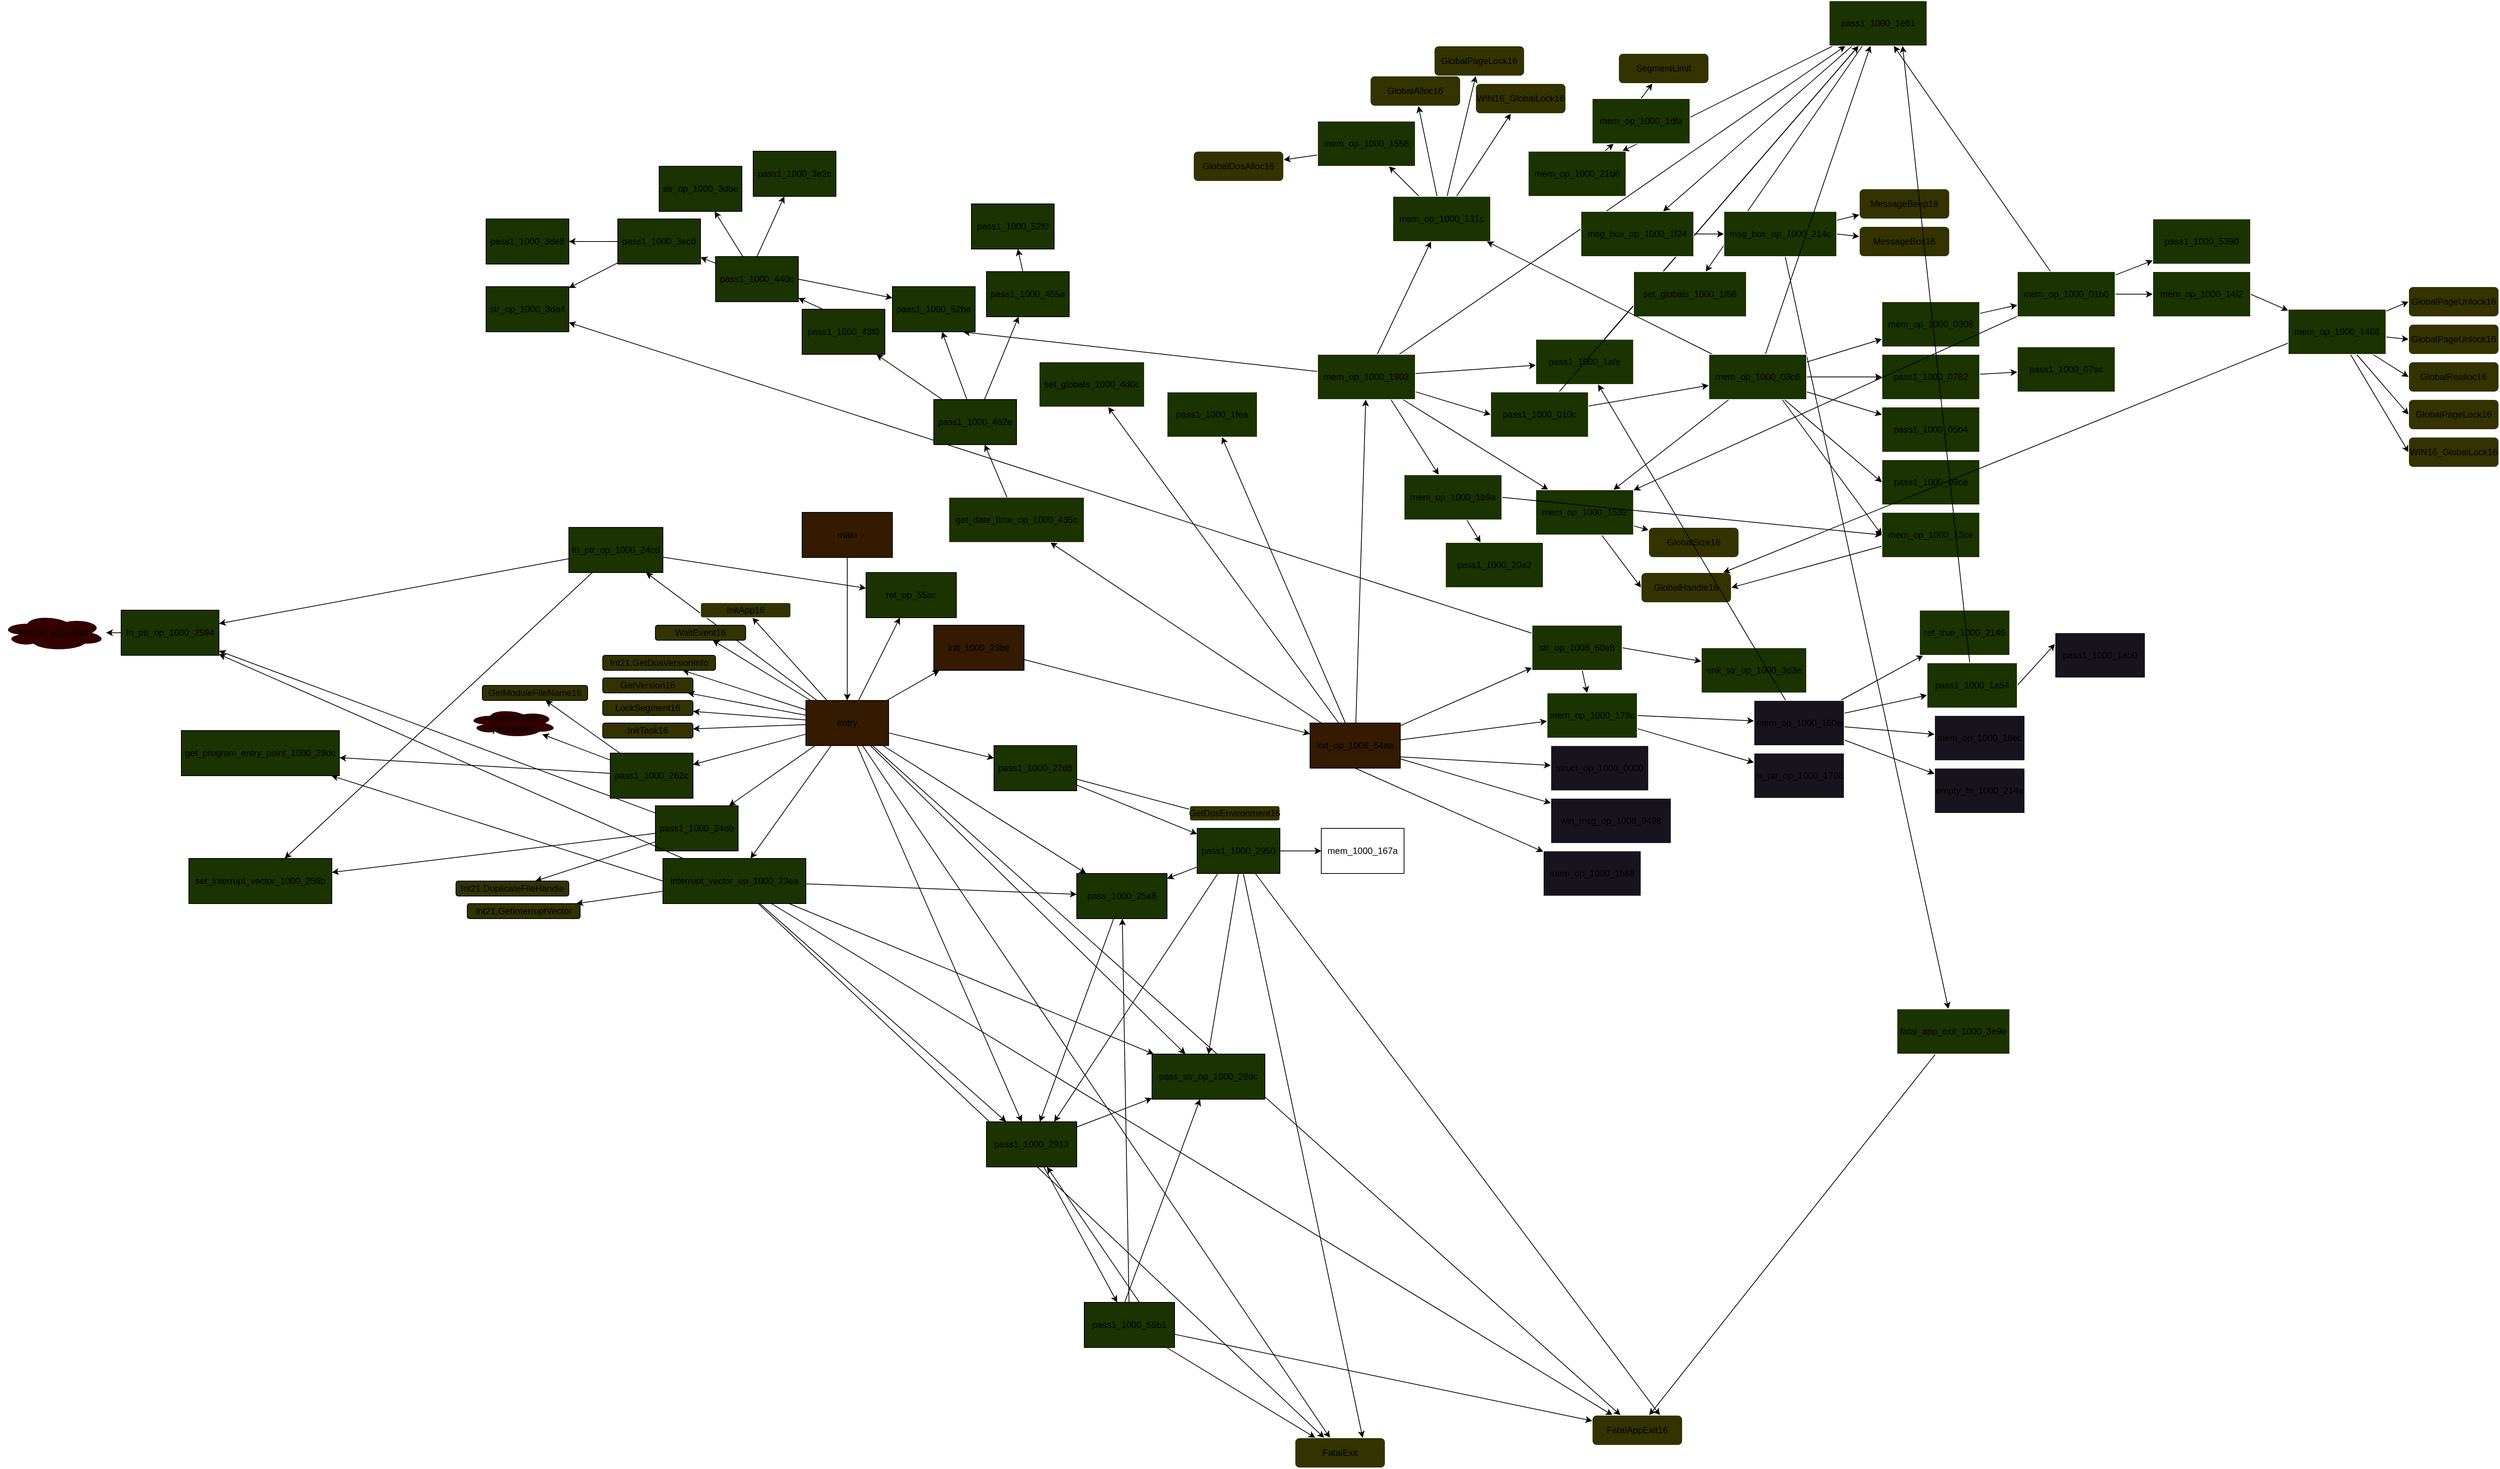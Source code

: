 <mxfile version="20.8.16" type="device"><diagram name="Page-1" id="0jZHyWCYLWS8Dpfvc49v"><mxGraphModel dx="1764" dy="2160" grid="1" gridSize="10" guides="1" tooltips="1" connect="1" arrows="1" fold="1" page="1" pageScale="1" pageWidth="850" pageHeight="1100" math="0" shadow="0"><root><mxCell id="0"/><mxCell id="1" parent="0"/><mxCell id="QTGxHGh9bJgI7mJTO2Ez-3" style="edgeStyle=none;rounded=0;orthogonalLoop=1;jettySize=auto;html=1;exitX=0.5;exitY=1;exitDx=0;exitDy=0;entryX=0.5;entryY=0;entryDx=0;entryDy=0;" parent="1" source="QTGxHGh9bJgI7mJTO2Ez-1" target="QTGxHGh9bJgI7mJTO2Ez-2" edge="1"><mxGeometry relative="1" as="geometry"/></mxCell><mxCell id="QTGxHGh9bJgI7mJTO2Ez-1" value="main" style="rounded=0;whiteSpace=wrap;html=1;fillColor=#331A00;" parent="1" vertex="1"><mxGeometry x="355" y="120" width="120" height="60" as="geometry"/></mxCell><mxCell id="QTGxHGh9bJgI7mJTO2Ez-6" style="edgeStyle=none;rounded=0;orthogonalLoop=1;jettySize=auto;html=1;" parent="1" source="QTGxHGh9bJgI7mJTO2Ez-2" target="QTGxHGh9bJgI7mJTO2Ez-5" edge="1"><mxGeometry relative="1" as="geometry"/></mxCell><mxCell id="QTGxHGh9bJgI7mJTO2Ez-8" style="edgeStyle=none;rounded=0;orthogonalLoop=1;jettySize=auto;html=1;" parent="1" source="QTGxHGh9bJgI7mJTO2Ez-2" target="QTGxHGh9bJgI7mJTO2Ez-7" edge="1"><mxGeometry relative="1" as="geometry"/></mxCell><mxCell id="QTGxHGh9bJgI7mJTO2Ez-10" style="edgeStyle=none;rounded=0;orthogonalLoop=1;jettySize=auto;html=1;" parent="1" source="QTGxHGh9bJgI7mJTO2Ez-2" target="QTGxHGh9bJgI7mJTO2Ez-9" edge="1"><mxGeometry relative="1" as="geometry"/></mxCell><mxCell id="QTGxHGh9bJgI7mJTO2Ez-14" style="edgeStyle=none;rounded=0;orthogonalLoop=1;jettySize=auto;html=1;" parent="1" source="QTGxHGh9bJgI7mJTO2Ez-2" target="QTGxHGh9bJgI7mJTO2Ez-11" edge="1"><mxGeometry relative="1" as="geometry"/></mxCell><mxCell id="QTGxHGh9bJgI7mJTO2Ez-15" style="edgeStyle=none;rounded=0;orthogonalLoop=1;jettySize=auto;html=1;" parent="1" source="QTGxHGh9bJgI7mJTO2Ez-2" target="QTGxHGh9bJgI7mJTO2Ez-12" edge="1"><mxGeometry relative="1" as="geometry"/></mxCell><mxCell id="QTGxHGh9bJgI7mJTO2Ez-16" style="edgeStyle=none;rounded=0;orthogonalLoop=1;jettySize=auto;html=1;" parent="1" source="QTGxHGh9bJgI7mJTO2Ez-2" target="QTGxHGh9bJgI7mJTO2Ez-13" edge="1"><mxGeometry relative="1" as="geometry"/></mxCell><mxCell id="QTGxHGh9bJgI7mJTO2Ez-18" style="edgeStyle=none;rounded=0;orthogonalLoop=1;jettySize=auto;html=1;" parent="1" source="QTGxHGh9bJgI7mJTO2Ez-2" target="QTGxHGh9bJgI7mJTO2Ez-17" edge="1"><mxGeometry relative="1" as="geometry"/></mxCell><mxCell id="QTGxHGh9bJgI7mJTO2Ez-20" style="edgeStyle=none;rounded=0;orthogonalLoop=1;jettySize=auto;html=1;" parent="1" source="QTGxHGh9bJgI7mJTO2Ez-2" target="QTGxHGh9bJgI7mJTO2Ez-19" edge="1"><mxGeometry relative="1" as="geometry"/></mxCell><mxCell id="QTGxHGh9bJgI7mJTO2Ez-22" style="edgeStyle=none;rounded=0;orthogonalLoop=1;jettySize=auto;html=1;" parent="1" source="QTGxHGh9bJgI7mJTO2Ez-2" target="QTGxHGh9bJgI7mJTO2Ez-21" edge="1"><mxGeometry relative="1" as="geometry"/></mxCell><mxCell id="QTGxHGh9bJgI7mJTO2Ez-24" style="edgeStyle=none;rounded=0;orthogonalLoop=1;jettySize=auto;html=1;" parent="1" source="QTGxHGh9bJgI7mJTO2Ez-2" target="QTGxHGh9bJgI7mJTO2Ez-23" edge="1"><mxGeometry relative="1" as="geometry"/></mxCell><mxCell id="QTGxHGh9bJgI7mJTO2Ez-26" style="edgeStyle=none;rounded=0;orthogonalLoop=1;jettySize=auto;html=1;" parent="1" source="QTGxHGh9bJgI7mJTO2Ez-2" target="QTGxHGh9bJgI7mJTO2Ez-25" edge="1"><mxGeometry relative="1" as="geometry"/></mxCell><mxCell id="QTGxHGh9bJgI7mJTO2Ez-28" style="edgeStyle=none;rounded=0;orthogonalLoop=1;jettySize=auto;html=1;" parent="1" source="QTGxHGh9bJgI7mJTO2Ez-2" target="QTGxHGh9bJgI7mJTO2Ez-27" edge="1"><mxGeometry relative="1" as="geometry"/></mxCell><mxCell id="QTGxHGh9bJgI7mJTO2Ez-30" style="edgeStyle=none;rounded=0;orthogonalLoop=1;jettySize=auto;html=1;" parent="1" source="QTGxHGh9bJgI7mJTO2Ez-2" target="QTGxHGh9bJgI7mJTO2Ez-29" edge="1"><mxGeometry relative="1" as="geometry"/></mxCell><mxCell id="QTGxHGh9bJgI7mJTO2Ez-32" style="edgeStyle=none;rounded=0;orthogonalLoop=1;jettySize=auto;html=1;" parent="1" source="QTGxHGh9bJgI7mJTO2Ez-2" target="QTGxHGh9bJgI7mJTO2Ez-31" edge="1"><mxGeometry relative="1" as="geometry"/></mxCell><mxCell id="QTGxHGh9bJgI7mJTO2Ez-35" style="edgeStyle=none;rounded=0;orthogonalLoop=1;jettySize=auto;html=1;" parent="1" source="QTGxHGh9bJgI7mJTO2Ez-2" target="QTGxHGh9bJgI7mJTO2Ez-34" edge="1"><mxGeometry relative="1" as="geometry"/></mxCell><mxCell id="QTGxHGh9bJgI7mJTO2Ez-37" style="edgeStyle=none;rounded=0;orthogonalLoop=1;jettySize=auto;html=1;" parent="1" source="QTGxHGh9bJgI7mJTO2Ez-2" target="QTGxHGh9bJgI7mJTO2Ez-36" edge="1"><mxGeometry relative="1" as="geometry"/></mxCell><mxCell id="QTGxHGh9bJgI7mJTO2Ez-39" style="edgeStyle=none;rounded=0;orthogonalLoop=1;jettySize=auto;html=1;" parent="1" source="QTGxHGh9bJgI7mJTO2Ez-2" target="QTGxHGh9bJgI7mJTO2Ez-38" edge="1"><mxGeometry relative="1" as="geometry"/></mxCell><mxCell id="QTGxHGh9bJgI7mJTO2Ez-41" style="edgeStyle=none;rounded=0;orthogonalLoop=1;jettySize=auto;html=1;" parent="1" source="QTGxHGh9bJgI7mJTO2Ez-2" target="QTGxHGh9bJgI7mJTO2Ez-40" edge="1"><mxGeometry relative="1" as="geometry"/></mxCell><mxCell id="QTGxHGh9bJgI7mJTO2Ez-2" value="entry" style="rounded=0;whiteSpace=wrap;html=1;fillColor=#331A00;" parent="1" vertex="1"><mxGeometry x="360" y="370" width="110" height="60" as="geometry"/></mxCell><mxCell id="QTGxHGh9bJgI7mJTO2Ez-5" value="InitTask16" style="rounded=1;whiteSpace=wrap;html=1;fillColor=#333300;" parent="1" vertex="1"><mxGeometry x="90" y="400" width="120" height="20" as="geometry"/></mxCell><mxCell id="QTGxHGh9bJgI7mJTO2Ez-7" value="LockSegment16" style="rounded=1;whiteSpace=wrap;html=1;fillColor=#333300;" parent="1" vertex="1"><mxGeometry x="90" y="370" width="120" height="20" as="geometry"/></mxCell><mxCell id="QTGxHGh9bJgI7mJTO2Ez-9" value="GetVersion16" style="rounded=1;whiteSpace=wrap;html=1;fillColor=#333300;" parent="1" vertex="1"><mxGeometry x="90" y="340" width="120" height="20" as="geometry"/></mxCell><mxCell id="QTGxHGh9bJgI7mJTO2Ez-11" value="Int21,GetDosVersionInfo" style="rounded=1;whiteSpace=wrap;html=1;fillColor=#333300;" parent="1" vertex="1"><mxGeometry x="90" y="310" width="150" height="20" as="geometry"/></mxCell><mxCell id="QTGxHGh9bJgI7mJTO2Ez-12" value="WaitEvent16" style="rounded=1;whiteSpace=wrap;html=1;fillColor=#333300;" parent="1" vertex="1"><mxGeometry x="160" y="270" width="120" height="20" as="geometry"/></mxCell><mxCell id="QTGxHGh9bJgI7mJTO2Ez-13" value="InitApp16" style="rounded=1;whiteSpace=wrap;html=1;fillColor=#333300;strokeColor=#FFFFFF;" parent="1" vertex="1"><mxGeometry x="220" y="240" width="120" height="20" as="geometry"/></mxCell><mxCell id="QTGxHGh9bJgI7mJTO2Ez-49" style="edgeStyle=none;rounded=0;orthogonalLoop=1;jettySize=auto;html=1;" parent="1" source="QTGxHGh9bJgI7mJTO2Ez-17" target="QTGxHGh9bJgI7mJTO2Ez-48" edge="1"><mxGeometry relative="1" as="geometry"/></mxCell><mxCell id="QTGxHGh9bJgI7mJTO2Ez-51" style="edgeStyle=none;rounded=0;orthogonalLoop=1;jettySize=auto;html=1;" parent="1" source="QTGxHGh9bJgI7mJTO2Ez-17" target="QTGxHGh9bJgI7mJTO2Ez-50" edge="1"><mxGeometry relative="1" as="geometry"/></mxCell><mxCell id="QTGxHGh9bJgI7mJTO2Ez-54" style="edgeStyle=none;rounded=0;orthogonalLoop=1;jettySize=auto;html=1;" parent="1" source="QTGxHGh9bJgI7mJTO2Ez-17" target="QTGxHGh9bJgI7mJTO2Ez-53" edge="1"><mxGeometry relative="1" as="geometry"/></mxCell><mxCell id="QTGxHGh9bJgI7mJTO2Ez-17" value="pass1_1000_24db" style="rounded=0;whiteSpace=wrap;html=1;fillColor=#1A3300;" parent="1" vertex="1"><mxGeometry x="160" y="510" width="110" height="60" as="geometry"/></mxCell><mxCell id="QTGxHGh9bJgI7mJTO2Ez-56" style="edgeStyle=none;rounded=0;orthogonalLoop=1;jettySize=auto;html=1;" parent="1" source="QTGxHGh9bJgI7mJTO2Ez-19" target="QTGxHGh9bJgI7mJTO2Ez-55" edge="1"><mxGeometry relative="1" as="geometry"/></mxCell><mxCell id="QTGxHGh9bJgI7mJTO2Ez-57" style="edgeStyle=none;rounded=0;orthogonalLoop=1;jettySize=auto;html=1;exitX=0;exitY=0.5;exitDx=0;exitDy=0;" parent="1" source="QTGxHGh9bJgI7mJTO2Ez-19" target="QTGxHGh9bJgI7mJTO2Ez-46" edge="1"><mxGeometry relative="1" as="geometry"/></mxCell><mxCell id="QTGxHGh9bJgI7mJTO2Ez-58" style="edgeStyle=none;rounded=0;orthogonalLoop=1;jettySize=auto;html=1;" parent="1" source="QTGxHGh9bJgI7mJTO2Ez-19" target="QTGxHGh9bJgI7mJTO2Ez-31" edge="1"><mxGeometry relative="1" as="geometry"/></mxCell><mxCell id="QTGxHGh9bJgI7mJTO2Ez-59" style="edgeStyle=none;rounded=0;orthogonalLoop=1;jettySize=auto;html=1;" parent="1" source="QTGxHGh9bJgI7mJTO2Ez-19" target="QTGxHGh9bJgI7mJTO2Ez-34" edge="1"><mxGeometry relative="1" as="geometry"/></mxCell><mxCell id="QTGxHGh9bJgI7mJTO2Ez-60" style="edgeStyle=none;rounded=0;orthogonalLoop=1;jettySize=auto;html=1;" parent="1" source="QTGxHGh9bJgI7mJTO2Ez-19" target="QTGxHGh9bJgI7mJTO2Ez-36" edge="1"><mxGeometry relative="1" as="geometry"/></mxCell><mxCell id="QTGxHGh9bJgI7mJTO2Ez-61" style="edgeStyle=none;rounded=0;orthogonalLoop=1;jettySize=auto;html=1;" parent="1" source="QTGxHGh9bJgI7mJTO2Ez-19" target="QTGxHGh9bJgI7mJTO2Ez-38" edge="1"><mxGeometry relative="1" as="geometry"/></mxCell><mxCell id="QTGxHGh9bJgI7mJTO2Ez-62" style="edgeStyle=none;rounded=0;orthogonalLoop=1;jettySize=auto;html=1;" parent="1" source="QTGxHGh9bJgI7mJTO2Ez-19" target="QTGxHGh9bJgI7mJTO2Ez-40" edge="1"><mxGeometry relative="1" as="geometry"/></mxCell><mxCell id="QTGxHGh9bJgI7mJTO2Ez-63" style="edgeStyle=none;rounded=0;orthogonalLoop=1;jettySize=auto;html=1;" parent="1" source="QTGxHGh9bJgI7mJTO2Ez-19" target="QTGxHGh9bJgI7mJTO2Ez-48" edge="1"><mxGeometry relative="1" as="geometry"/></mxCell><mxCell id="QTGxHGh9bJgI7mJTO2Ez-19" value="interrupt_vector_op_1000_23ea" style="rounded=0;whiteSpace=wrap;html=1;fillColor=#1A3300;" parent="1" vertex="1"><mxGeometry x="170" y="580" width="190" height="60" as="geometry"/></mxCell><mxCell id="QTGxHGh9bJgI7mJTO2Ez-43" style="edgeStyle=none;rounded=0;orthogonalLoop=1;jettySize=auto;html=1;" parent="1" source="QTGxHGh9bJgI7mJTO2Ez-21" target="QTGxHGh9bJgI7mJTO2Ez-42" edge="1"><mxGeometry relative="1" as="geometry"/></mxCell><mxCell id="QTGxHGh9bJgI7mJTO2Ez-45" style="edgeStyle=none;rounded=0;orthogonalLoop=1;jettySize=auto;html=1;" parent="1" source="QTGxHGh9bJgI7mJTO2Ez-21" target="QTGxHGh9bJgI7mJTO2Ez-44" edge="1"><mxGeometry relative="1" as="geometry"/></mxCell><mxCell id="QTGxHGh9bJgI7mJTO2Ez-47" style="edgeStyle=none;rounded=0;orthogonalLoop=1;jettySize=auto;html=1;" parent="1" source="QTGxHGh9bJgI7mJTO2Ez-21" target="QTGxHGh9bJgI7mJTO2Ez-46" edge="1"><mxGeometry relative="1" as="geometry"/></mxCell><mxCell id="QTGxHGh9bJgI7mJTO2Ez-21" value="pass1_1000_262c" style="rounded=0;whiteSpace=wrap;html=1;fillColor=#1A3300;" parent="1" vertex="1"><mxGeometry x="100" y="440" width="110" height="60" as="geometry"/></mxCell><mxCell id="QTGxHGh9bJgI7mJTO2Ez-95" style="edgeStyle=none;rounded=0;orthogonalLoop=1;jettySize=auto;html=1;entryX=0.167;entryY=0.5;entryDx=0;entryDy=0;entryPerimeter=0;" parent="1" source="QTGxHGh9bJgI7mJTO2Ez-23" target="QTGxHGh9bJgI7mJTO2Ez-94" edge="1"><mxGeometry relative="1" as="geometry"/></mxCell><mxCell id="QTGxHGh9bJgI7mJTO2Ez-97" style="edgeStyle=none;rounded=0;orthogonalLoop=1;jettySize=auto;html=1;" parent="1" source="QTGxHGh9bJgI7mJTO2Ez-23" target="QTGxHGh9bJgI7mJTO2Ez-96" edge="1"><mxGeometry relative="1" as="geometry"/></mxCell><mxCell id="QTGxHGh9bJgI7mJTO2Ez-23" value="pass1_1000_27d6" style="rounded=0;whiteSpace=wrap;html=1;fillColor=#1A3300;" parent="1" vertex="1"><mxGeometry x="610" y="430" width="110" height="60" as="geometry"/></mxCell><mxCell id="QTGxHGh9bJgI7mJTO2Ez-25" value="ret_op_55ac" style="rounded=0;whiteSpace=wrap;html=1;fillColor=#1A3300;" parent="1" vertex="1"><mxGeometry x="440" y="200" width="120" height="60" as="geometry"/></mxCell><mxCell id="QTGxHGh9bJgI7mJTO2Ez-67" style="edgeStyle=none;rounded=0;orthogonalLoop=1;jettySize=auto;html=1;" parent="1" source="QTGxHGh9bJgI7mJTO2Ez-27" target="QTGxHGh9bJgI7mJTO2Ez-66" edge="1"><mxGeometry relative="1" as="geometry"/></mxCell><mxCell id="QTGxHGh9bJgI7mJTO2Ez-27" value="init_1000_23be" style="rounded=0;whiteSpace=wrap;html=1;fillColor=#331A00;" parent="1" vertex="1"><mxGeometry x="530" y="270" width="120" height="60" as="geometry"/></mxCell><mxCell id="QTGxHGh9bJgI7mJTO2Ez-88" style="edgeStyle=none;rounded=0;orthogonalLoop=1;jettySize=auto;html=1;" parent="1" source="QTGxHGh9bJgI7mJTO2Ez-29" target="QTGxHGh9bJgI7mJTO2Ez-48" edge="1"><mxGeometry relative="1" as="geometry"><mxPoint y="170" as="targetPoint"/></mxGeometry></mxCell><mxCell id="QTGxHGh9bJgI7mJTO2Ez-89" style="edgeStyle=none;rounded=0;orthogonalLoop=1;jettySize=auto;html=1;" parent="1" source="QTGxHGh9bJgI7mJTO2Ez-29" target="QTGxHGh9bJgI7mJTO2Ez-25" edge="1"><mxGeometry relative="1" as="geometry"/></mxCell><mxCell id="QTGxHGh9bJgI7mJTO2Ez-90" style="edgeStyle=none;rounded=0;orthogonalLoop=1;jettySize=auto;html=1;exitX=0.25;exitY=1;exitDx=0;exitDy=0;" parent="1" source="QTGxHGh9bJgI7mJTO2Ez-29" target="QTGxHGh9bJgI7mJTO2Ez-50" edge="1"><mxGeometry relative="1" as="geometry"/></mxCell><mxCell id="QTGxHGh9bJgI7mJTO2Ez-29" value="fn_ptr_op_1000_24cd" style="rounded=0;whiteSpace=wrap;html=1;fillColor=#1A3300;" parent="1" vertex="1"><mxGeometry x="45" y="140" width="125" height="60" as="geometry"/></mxCell><mxCell id="QTGxHGh9bJgI7mJTO2Ez-98" style="edgeStyle=none;rounded=0;orthogonalLoop=1;jettySize=auto;html=1;" parent="1" source="QTGxHGh9bJgI7mJTO2Ez-31" target="QTGxHGh9bJgI7mJTO2Ez-34" edge="1"><mxGeometry relative="1" as="geometry"/></mxCell><mxCell id="QTGxHGh9bJgI7mJTO2Ez-31" value="pass_1000_25a8" style="rounded=0;whiteSpace=wrap;html=1;fillColor=#1A3300;" parent="1" vertex="1"><mxGeometry x="720" y="600" width="120" height="60" as="geometry"/></mxCell><mxCell id="QTGxHGh9bJgI7mJTO2Ez-99" style="edgeStyle=none;rounded=0;orthogonalLoop=1;jettySize=auto;html=1;" parent="1" source="QTGxHGh9bJgI7mJTO2Ez-34" target="QTGxHGh9bJgI7mJTO2Ez-36" edge="1"><mxGeometry relative="1" as="geometry"/></mxCell><mxCell id="QTGxHGh9bJgI7mJTO2Ez-101" style="edgeStyle=none;rounded=0;orthogonalLoop=1;jettySize=auto;html=1;" parent="1" source="QTGxHGh9bJgI7mJTO2Ez-34" target="QTGxHGh9bJgI7mJTO2Ez-100" edge="1"><mxGeometry relative="1" as="geometry"/></mxCell><mxCell id="QTGxHGh9bJgI7mJTO2Ez-34" value="pass1_1000_2913" style="rounded=0;whiteSpace=wrap;html=1;fillColor=#1A3300;" parent="1" vertex="1"><mxGeometry x="600" y="930" width="120" height="60" as="geometry"/></mxCell><mxCell id="QTGxHGh9bJgI7mJTO2Ez-36" value="pass_str_op_1000_28dc" style="rounded=0;whiteSpace=wrap;html=1;fillColor=#1A3300;" parent="1" vertex="1"><mxGeometry x="820" y="840" width="150" height="60" as="geometry"/></mxCell><mxCell id="QTGxHGh9bJgI7mJTO2Ez-38" value="FatalAppExit16" style="rounded=1;whiteSpace=wrap;html=1;fillColor=#333300;strokeColor=#FFFFFF;" parent="1" vertex="1"><mxGeometry x="1405" y="1320" width="120" height="40" as="geometry"/></mxCell><mxCell id="QTGxHGh9bJgI7mJTO2Ez-40" value="FatalExit" style="rounded=1;whiteSpace=wrap;html=1;fillColor=#333300;strokeColor=#FFFFFF;" parent="1" vertex="1"><mxGeometry x="1010" y="1350" width="120" height="40" as="geometry"/></mxCell><mxCell id="QTGxHGh9bJgI7mJTO2Ez-42" value="GetModuleFIleName16" style="rounded=1;whiteSpace=wrap;html=1;fillColor=#333300;" parent="1" vertex="1"><mxGeometry x="-70" y="350" width="140" height="20" as="geometry"/></mxCell><mxCell id="QTGxHGh9bJgI7mJTO2Ez-44" value="unrecoverable jumptable" style="ellipse;shape=cloud;whiteSpace=wrap;html=1;strokeColor=#FFFFFF;fillColor=#330000;" parent="1" vertex="1"><mxGeometry x="-90" y="380" width="120" height="40" as="geometry"/></mxCell><mxCell id="QTGxHGh9bJgI7mJTO2Ez-46" value="get_program_entry_point_1000_29dc" style="rounded=0;whiteSpace=wrap;html=1;fillColor=#1A3300;" parent="1" vertex="1"><mxGeometry x="-470" y="410" width="210" height="60" as="geometry"/></mxCell><mxCell id="QTGxHGh9bJgI7mJTO2Ez-103" style="edgeStyle=none;rounded=0;orthogonalLoop=1;jettySize=auto;html=1;" parent="1" source="QTGxHGh9bJgI7mJTO2Ez-48" target="QTGxHGh9bJgI7mJTO2Ez-102" edge="1"><mxGeometry relative="1" as="geometry"/></mxCell><mxCell id="QTGxHGh9bJgI7mJTO2Ez-48" value="fn_ptr_op_1000_2594" style="rounded=0;whiteSpace=wrap;html=1;fillColor=#1A3300;" parent="1" vertex="1"><mxGeometry x="-550" y="250" width="130" height="60" as="geometry"/></mxCell><mxCell id="QTGxHGh9bJgI7mJTO2Ez-50" value="set_interrupt_vector_1000_256b" style="rounded=0;whiteSpace=wrap;html=1;fillColor=#1A3300;" parent="1" vertex="1"><mxGeometry x="-460" y="580" width="190" height="60" as="geometry"/></mxCell><mxCell id="QTGxHGh9bJgI7mJTO2Ez-53" value="Int21,DuplicateFileHandle" style="rounded=1;whiteSpace=wrap;html=1;fillColor=#333300;" parent="1" vertex="1"><mxGeometry x="-105" y="610" width="150" height="20" as="geometry"/></mxCell><mxCell id="QTGxHGh9bJgI7mJTO2Ez-55" value="Int21,GetInterruptVector" style="rounded=1;whiteSpace=wrap;html=1;fillColor=#333300;" parent="1" vertex="1"><mxGeometry x="-90" y="640" width="150" height="20" as="geometry"/></mxCell><mxCell id="QTGxHGh9bJgI7mJTO2Ez-70" style="edgeStyle=none;rounded=0;orthogonalLoop=1;jettySize=auto;html=1;" parent="1" source="QTGxHGh9bJgI7mJTO2Ez-66" target="QTGxHGh9bJgI7mJTO2Ez-69" edge="1"><mxGeometry relative="1" as="geometry"/></mxCell><mxCell id="QTGxHGh9bJgI7mJTO2Ez-72" style="edgeStyle=none;rounded=0;orthogonalLoop=1;jettySize=auto;html=1;" parent="1" source="QTGxHGh9bJgI7mJTO2Ez-66" target="QTGxHGh9bJgI7mJTO2Ez-71" edge="1"><mxGeometry relative="1" as="geometry"/></mxCell><mxCell id="QTGxHGh9bJgI7mJTO2Ez-74" style="edgeStyle=none;rounded=0;orthogonalLoop=1;jettySize=auto;html=1;" parent="1" source="QTGxHGh9bJgI7mJTO2Ez-66" target="QTGxHGh9bJgI7mJTO2Ez-73" edge="1"><mxGeometry relative="1" as="geometry"/></mxCell><mxCell id="QTGxHGh9bJgI7mJTO2Ez-76" style="edgeStyle=none;rounded=0;orthogonalLoop=1;jettySize=auto;html=1;" parent="1" source="QTGxHGh9bJgI7mJTO2Ez-66" target="QTGxHGh9bJgI7mJTO2Ez-75" edge="1"><mxGeometry relative="1" as="geometry"/></mxCell><mxCell id="QTGxHGh9bJgI7mJTO2Ez-78" style="edgeStyle=none;rounded=0;orthogonalLoop=1;jettySize=auto;html=1;" parent="1" source="QTGxHGh9bJgI7mJTO2Ez-66" target="QTGxHGh9bJgI7mJTO2Ez-77" edge="1"><mxGeometry relative="1" as="geometry"/></mxCell><mxCell id="QTGxHGh9bJgI7mJTO2Ez-80" style="edgeStyle=none;rounded=0;orthogonalLoop=1;jettySize=auto;html=1;" parent="1" source="QTGxHGh9bJgI7mJTO2Ez-66" target="QTGxHGh9bJgI7mJTO2Ez-79" edge="1"><mxGeometry relative="1" as="geometry"/></mxCell><mxCell id="QTGxHGh9bJgI7mJTO2Ez-82" style="edgeStyle=none;rounded=0;orthogonalLoop=1;jettySize=auto;html=1;exitX=1;exitY=0.75;exitDx=0;exitDy=0;" parent="1" source="QTGxHGh9bJgI7mJTO2Ez-66" target="QTGxHGh9bJgI7mJTO2Ez-81" edge="1"><mxGeometry relative="1" as="geometry"/></mxCell><mxCell id="QTGxHGh9bJgI7mJTO2Ez-84" style="edgeStyle=none;rounded=0;orthogonalLoop=1;jettySize=auto;html=1;" parent="1" source="QTGxHGh9bJgI7mJTO2Ez-66" target="QTGxHGh9bJgI7mJTO2Ez-83" edge="1"><mxGeometry relative="1" as="geometry"/></mxCell><mxCell id="QTGxHGh9bJgI7mJTO2Ez-86" style="edgeStyle=none;rounded=0;orthogonalLoop=1;jettySize=auto;html=1;exitX=0.5;exitY=1;exitDx=0;exitDy=0;" parent="1" source="QTGxHGh9bJgI7mJTO2Ez-66" target="QTGxHGh9bJgI7mJTO2Ez-85" edge="1"><mxGeometry relative="1" as="geometry"/></mxCell><mxCell id="QTGxHGh9bJgI7mJTO2Ez-66" value="init_op_1008_54aa" style="rounded=0;whiteSpace=wrap;html=1;fillColor=#331A00;" parent="1" vertex="1"><mxGeometry x="1030" y="400" width="120" height="60" as="geometry"/></mxCell><mxCell id="QTGxHGh9bJgI7mJTO2Ez-69" value="get_date_time_op_1000_435c" style="rounded=0;whiteSpace=wrap;html=1;strokeColor=#FFFFFF;fillColor=#1A3300;" parent="1" vertex="1"><mxGeometry x="550" y="100" width="180" height="60" as="geometry"/></mxCell><mxCell id="QTGxHGh9bJgI7mJTO2Ez-118" style="edgeStyle=none;rounded=0;orthogonalLoop=1;jettySize=auto;html=1;" parent="1" source="QTGxHGh9bJgI7mJTO2Ez-69" target="QTGxHGh9bJgI7mJTO2Ez-117" edge="1"><mxGeometry relative="1" as="geometry"/></mxCell><mxCell id="QTGxHGh9bJgI7mJTO2Ez-71" value="set_globals_1000_4d0c" style="rounded=0;whiteSpace=wrap;html=1;strokeColor=#FFFFFF;fillColor=#1A3300;" parent="1" vertex="1"><mxGeometry x="670" y="-80" width="140" height="60" as="geometry"/></mxCell><mxCell id="QTGxHGh9bJgI7mJTO2Ez-73" value="pass1_1000_1fea" style="rounded=0;whiteSpace=wrap;html=1;strokeColor=#FFFFFF;fillColor=#1A3300;" parent="1" vertex="1"><mxGeometry x="840" y="-40" width="120" height="60" as="geometry"/></mxCell><mxCell id="QTGxHGh9bJgI7mJTO2Ez-142" style="edgeStyle=none;rounded=0;orthogonalLoop=1;jettySize=auto;html=1;" parent="1" source="QTGxHGh9bJgI7mJTO2Ez-75" target="QTGxHGh9bJgI7mJTO2Ez-141" edge="1"><mxGeometry relative="1" as="geometry"/></mxCell><mxCell id="QTGxHGh9bJgI7mJTO2Ez-144" style="edgeStyle=none;rounded=0;orthogonalLoop=1;jettySize=auto;html=1;" parent="1" source="QTGxHGh9bJgI7mJTO2Ez-75" target="QTGxHGh9bJgI7mJTO2Ez-143" edge="1"><mxGeometry relative="1" as="geometry"/></mxCell><mxCell id="QTGxHGh9bJgI7mJTO2Ez-146" style="edgeStyle=none;rounded=0;orthogonalLoop=1;jettySize=auto;html=1;" parent="1" source="QTGxHGh9bJgI7mJTO2Ez-75" target="QTGxHGh9bJgI7mJTO2Ez-145" edge="1"><mxGeometry relative="1" as="geometry"/></mxCell><mxCell id="QTGxHGh9bJgI7mJTO2Ez-149" style="edgeStyle=none;rounded=0;orthogonalLoop=1;jettySize=auto;html=1;entryX=0.856;entryY=1.004;entryDx=0;entryDy=0;entryPerimeter=0;" parent="1" source="QTGxHGh9bJgI7mJTO2Ez-75" target="QTGxHGh9bJgI7mJTO2Ez-121" edge="1"><mxGeometry relative="1" as="geometry"/></mxCell><mxCell id="QTGxHGh9bJgI7mJTO2Ez-151" style="edgeStyle=none;rounded=0;orthogonalLoop=1;jettySize=auto;html=1;entryX=0;entryY=0.5;entryDx=0;entryDy=0;" parent="1" source="QTGxHGh9bJgI7mJTO2Ez-75" target="QTGxHGh9bJgI7mJTO2Ez-150" edge="1"><mxGeometry relative="1" as="geometry"/></mxCell><mxCell id="QTGxHGh9bJgI7mJTO2Ez-152" style="edgeStyle=none;rounded=0;orthogonalLoop=1;jettySize=auto;html=1;" parent="1" source="QTGxHGh9bJgI7mJTO2Ez-75" target="QTGxHGh9bJgI7mJTO2Ez-147" edge="1"><mxGeometry relative="1" as="geometry"/></mxCell><mxCell id="QTGxHGh9bJgI7mJTO2Ez-154" style="edgeStyle=none;rounded=0;orthogonalLoop=1;jettySize=auto;html=1;exitX=0.75;exitY=1;exitDx=0;exitDy=0;" parent="1" source="QTGxHGh9bJgI7mJTO2Ez-75" target="QTGxHGh9bJgI7mJTO2Ez-153" edge="1"><mxGeometry relative="1" as="geometry"/></mxCell><mxCell id="QTGxHGh9bJgI7mJTO2Ez-75" value="mem_op_1000_1902" style="rounded=0;whiteSpace=wrap;html=1;strokeColor=#FFFFFF;fillColor=#1A3300;" parent="1" vertex="1"><mxGeometry x="1040" y="-90" width="130" height="60" as="geometry"/></mxCell><mxCell id="re-J7ZXQ0GR6dV-nO7MQ-36" style="edgeStyle=none;rounded=0;orthogonalLoop=1;jettySize=auto;html=1;" edge="1" parent="1" source="QTGxHGh9bJgI7mJTO2Ez-77" target="QTGxHGh9bJgI7mJTO2Ez-134"><mxGeometry relative="1" as="geometry"/></mxCell><mxCell id="re-J7ZXQ0GR6dV-nO7MQ-37" style="edgeStyle=none;rounded=0;orthogonalLoop=1;jettySize=auto;html=1;" edge="1" parent="1" source="QTGxHGh9bJgI7mJTO2Ez-77" target="QTGxHGh9bJgI7mJTO2Ez-79"><mxGeometry relative="1" as="geometry"/></mxCell><mxCell id="re-J7ZXQ0GR6dV-nO7MQ-39" style="edgeStyle=none;rounded=0;orthogonalLoop=1;jettySize=auto;html=1;exitX=1;exitY=0.5;exitDx=0;exitDy=0;" edge="1" parent="1" source="QTGxHGh9bJgI7mJTO2Ez-77" target="re-J7ZXQ0GR6dV-nO7MQ-38"><mxGeometry relative="1" as="geometry"/></mxCell><mxCell id="QTGxHGh9bJgI7mJTO2Ez-77" value="str_op_1008_60e8" style="rounded=0;whiteSpace=wrap;html=1;strokeColor=#FFFFFF;fillColor=#1A3300;" parent="1" vertex="1"><mxGeometry x="1325" y="270" width="120" height="60" as="geometry"/></mxCell><mxCell id="re-J7ZXQ0GR6dV-nO7MQ-41" style="edgeStyle=none;rounded=0;orthogonalLoop=1;jettySize=auto;html=1;exitX=1;exitY=0.5;exitDx=0;exitDy=0;" edge="1" parent="1" source="QTGxHGh9bJgI7mJTO2Ez-79" target="re-J7ZXQ0GR6dV-nO7MQ-40"><mxGeometry relative="1" as="geometry"/></mxCell><mxCell id="re-J7ZXQ0GR6dV-nO7MQ-43" style="edgeStyle=none;rounded=0;orthogonalLoop=1;jettySize=auto;html=1;" edge="1" parent="1" source="QTGxHGh9bJgI7mJTO2Ez-79" target="re-J7ZXQ0GR6dV-nO7MQ-42"><mxGeometry relative="1" as="geometry"/></mxCell><mxCell id="QTGxHGh9bJgI7mJTO2Ez-79" value="mem_op_1000_179c" style="rounded=0;whiteSpace=wrap;html=1;strokeColor=#FFFFFF;fillColor=#1A3300;" parent="1" vertex="1"><mxGeometry x="1345" y="360" width="120" height="60" as="geometry"/></mxCell><mxCell id="QTGxHGh9bJgI7mJTO2Ez-81" value="struct_op_1008_0000" style="rounded=0;whiteSpace=wrap;html=1;strokeColor=#FFFFFF;fillColor=#18141D;" parent="1" vertex="1"><mxGeometry x="1350" y="430" width="130" height="60" as="geometry"/></mxCell><mxCell id="QTGxHGh9bJgI7mJTO2Ez-83" value="win_msg_op_1008_9498" style="rounded=0;whiteSpace=wrap;html=1;strokeColor=#FFFFFF;fillColor=#18141D;" parent="1" vertex="1"><mxGeometry x="1350" y="500" width="160" height="60" as="geometry"/></mxCell><mxCell id="QTGxHGh9bJgI7mJTO2Ez-85" value="mem_op_1000_1b68" style="rounded=0;whiteSpace=wrap;html=1;strokeColor=#FFFFFF;fillColor=#18141D;" parent="1" vertex="1"><mxGeometry x="1340" y="570" width="130" height="60" as="geometry"/></mxCell><mxCell id="QTGxHGh9bJgI7mJTO2Ez-94" value="GetDosEnvironment16" style="rounded=1;whiteSpace=wrap;html=1;fillColor=#333300;strokeColor=#FFFFFF;" parent="1" vertex="1"><mxGeometry x="870" y="510" width="120" height="20" as="geometry"/></mxCell><mxCell id="QTGxHGh9bJgI7mJTO2Ez-110" style="edgeStyle=none;rounded=0;orthogonalLoop=1;jettySize=auto;html=1;exitX=1;exitY=0.5;exitDx=0;exitDy=0;" parent="1" source="QTGxHGh9bJgI7mJTO2Ez-96" target="QTGxHGh9bJgI7mJTO2Ez-109" edge="1"><mxGeometry relative="1" as="geometry"/></mxCell><mxCell id="QTGxHGh9bJgI7mJTO2Ez-111" style="edgeStyle=none;rounded=0;orthogonalLoop=1;jettySize=auto;html=1;" parent="1" source="QTGxHGh9bJgI7mJTO2Ez-96" target="QTGxHGh9bJgI7mJTO2Ez-31" edge="1"><mxGeometry relative="1" as="geometry"/></mxCell><mxCell id="QTGxHGh9bJgI7mJTO2Ez-112" style="edgeStyle=none;rounded=0;orthogonalLoop=1;jettySize=auto;html=1;exitX=0.25;exitY=1;exitDx=0;exitDy=0;entryX=0.75;entryY=0;entryDx=0;entryDy=0;" parent="1" source="QTGxHGh9bJgI7mJTO2Ez-96" target="QTGxHGh9bJgI7mJTO2Ez-34" edge="1"><mxGeometry relative="1" as="geometry"/></mxCell><mxCell id="QTGxHGh9bJgI7mJTO2Ez-113" style="edgeStyle=none;rounded=0;orthogonalLoop=1;jettySize=auto;html=1;exitX=0.5;exitY=1;exitDx=0;exitDy=0;entryX=0.5;entryY=0;entryDx=0;entryDy=0;" parent="1" source="QTGxHGh9bJgI7mJTO2Ez-96" target="QTGxHGh9bJgI7mJTO2Ez-36" edge="1"><mxGeometry relative="1" as="geometry"/></mxCell><mxCell id="QTGxHGh9bJgI7mJTO2Ez-114" style="edgeStyle=none;rounded=0;orthogonalLoop=1;jettySize=auto;html=1;entryX=0.75;entryY=0;entryDx=0;entryDy=0;" parent="1" source="QTGxHGh9bJgI7mJTO2Ez-96" target="QTGxHGh9bJgI7mJTO2Ez-38" edge="1"><mxGeometry relative="1" as="geometry"/></mxCell><mxCell id="QTGxHGh9bJgI7mJTO2Ez-115" style="edgeStyle=none;rounded=0;orthogonalLoop=1;jettySize=auto;html=1;entryX=0.75;entryY=0;entryDx=0;entryDy=0;" parent="1" source="QTGxHGh9bJgI7mJTO2Ez-96" target="QTGxHGh9bJgI7mJTO2Ez-40" edge="1"><mxGeometry relative="1" as="geometry"/></mxCell><mxCell id="QTGxHGh9bJgI7mJTO2Ez-96" value="pass1_1000_2950" style="rounded=0;whiteSpace=wrap;html=1;fillColor=#1A3300;" parent="1" vertex="1"><mxGeometry x="880" y="540" width="110" height="60" as="geometry"/></mxCell><mxCell id="QTGxHGh9bJgI7mJTO2Ez-104" style="edgeStyle=none;rounded=0;orthogonalLoop=1;jettySize=auto;html=1;" parent="1" source="QTGxHGh9bJgI7mJTO2Ez-100" target="QTGxHGh9bJgI7mJTO2Ez-31" edge="1"><mxGeometry relative="1" as="geometry"/></mxCell><mxCell id="QTGxHGh9bJgI7mJTO2Ez-105" style="edgeStyle=none;rounded=0;orthogonalLoop=1;jettySize=auto;html=1;exitX=0.667;exitY=0.167;exitDx=0;exitDy=0;exitPerimeter=0;" parent="1" source="QTGxHGh9bJgI7mJTO2Ez-100" target="QTGxHGh9bJgI7mJTO2Ez-34" edge="1"><mxGeometry relative="1" as="geometry"><mxPoint x="790" y="1190" as="sourcePoint"/></mxGeometry></mxCell><mxCell id="QTGxHGh9bJgI7mJTO2Ez-106" style="edgeStyle=none;rounded=0;orthogonalLoop=1;jettySize=auto;html=1;" parent="1" target="QTGxHGh9bJgI7mJTO2Ez-36" edge="1"><mxGeometry relative="1" as="geometry"><mxPoint x="780" y="1180" as="sourcePoint"/></mxGeometry></mxCell><mxCell id="QTGxHGh9bJgI7mJTO2Ez-107" style="edgeStyle=none;rounded=0;orthogonalLoop=1;jettySize=auto;html=1;" parent="1" source="QTGxHGh9bJgI7mJTO2Ez-100" target="QTGxHGh9bJgI7mJTO2Ez-38" edge="1"><mxGeometry relative="1" as="geometry"/></mxCell><mxCell id="QTGxHGh9bJgI7mJTO2Ez-108" style="edgeStyle=none;rounded=0;orthogonalLoop=1;jettySize=auto;html=1;" parent="1" source="QTGxHGh9bJgI7mJTO2Ez-100" target="QTGxHGh9bJgI7mJTO2Ez-40" edge="1"><mxGeometry relative="1" as="geometry"/></mxCell><mxCell id="QTGxHGh9bJgI7mJTO2Ez-100" value="pass1_1000_55b1" style="rounded=0;whiteSpace=wrap;html=1;fillColor=#1A3300;" parent="1" vertex="1"><mxGeometry x="730" y="1170" width="120" height="60" as="geometry"/></mxCell><mxCell id="QTGxHGh9bJgI7mJTO2Ez-102" value="func ptr arg called" style="ellipse;shape=cloud;whiteSpace=wrap;html=1;strokeColor=#FFFFFF;fillColor=#330000;" parent="1" vertex="1"><mxGeometry x="-710" y="255" width="140" height="50" as="geometry"/></mxCell><mxCell id="QTGxHGh9bJgI7mJTO2Ez-109" value="mem_1000_167a" style="rounded=0;whiteSpace=wrap;html=1;" parent="1" vertex="1"><mxGeometry x="1045" y="540" width="110" height="60" as="geometry"/></mxCell><mxCell id="QTGxHGh9bJgI7mJTO2Ez-120" style="edgeStyle=none;rounded=0;orthogonalLoop=1;jettySize=auto;html=1;" parent="1" source="QTGxHGh9bJgI7mJTO2Ez-117" target="QTGxHGh9bJgI7mJTO2Ez-119" edge="1"><mxGeometry relative="1" as="geometry"/></mxCell><mxCell id="QTGxHGh9bJgI7mJTO2Ez-122" style="edgeStyle=none;rounded=0;orthogonalLoop=1;jettySize=auto;html=1;" parent="1" source="QTGxHGh9bJgI7mJTO2Ez-117" target="QTGxHGh9bJgI7mJTO2Ez-121" edge="1"><mxGeometry relative="1" as="geometry"/></mxCell><mxCell id="QTGxHGh9bJgI7mJTO2Ez-124" style="edgeStyle=none;rounded=0;orthogonalLoop=1;jettySize=auto;html=1;" parent="1" source="QTGxHGh9bJgI7mJTO2Ez-117" target="QTGxHGh9bJgI7mJTO2Ez-123" edge="1"><mxGeometry relative="1" as="geometry"/></mxCell><mxCell id="QTGxHGh9bJgI7mJTO2Ez-117" value="pass1_1000_462e" style="rounded=0;whiteSpace=wrap;html=1;fillColor=#1A3300;" parent="1" vertex="1"><mxGeometry x="530" y="-30" width="110" height="60" as="geometry"/></mxCell><mxCell id="QTGxHGh9bJgI7mJTO2Ez-126" style="edgeStyle=none;rounded=0;orthogonalLoop=1;jettySize=auto;html=1;exitX=0.25;exitY=0;exitDx=0;exitDy=0;" parent="1" source="QTGxHGh9bJgI7mJTO2Ez-119" target="QTGxHGh9bJgI7mJTO2Ez-125" edge="1"><mxGeometry relative="1" as="geometry"/></mxCell><mxCell id="QTGxHGh9bJgI7mJTO2Ez-119" value="pass1_1000_43f0" style="rounded=0;whiteSpace=wrap;html=1;fillColor=#1A3300;" parent="1" vertex="1"><mxGeometry x="355" y="-150" width="110" height="60" as="geometry"/></mxCell><mxCell id="QTGxHGh9bJgI7mJTO2Ez-121" value="pass1_1000_52be" style="rounded=0;whiteSpace=wrap;html=1;fillColor=#1A3300;" parent="1" vertex="1"><mxGeometry x="475" y="-180" width="110" height="60" as="geometry"/></mxCell><mxCell id="QTGxHGh9bJgI7mJTO2Ez-140" style="edgeStyle=none;rounded=0;orthogonalLoop=1;jettySize=auto;html=1;" parent="1" source="QTGxHGh9bJgI7mJTO2Ez-123" target="QTGxHGh9bJgI7mJTO2Ez-139" edge="1"><mxGeometry relative="1" as="geometry"/></mxCell><mxCell id="QTGxHGh9bJgI7mJTO2Ez-123" value="pass1_1000_455a" style="rounded=0;whiteSpace=wrap;html=1;fillColor=#1A3300;" parent="1" vertex="1"><mxGeometry x="600" y="-200" width="110" height="60" as="geometry"/></mxCell><mxCell id="QTGxHGh9bJgI7mJTO2Ez-128" style="edgeStyle=none;rounded=0;orthogonalLoop=1;jettySize=auto;html=1;" parent="1" source="QTGxHGh9bJgI7mJTO2Ez-125" target="QTGxHGh9bJgI7mJTO2Ez-127" edge="1"><mxGeometry relative="1" as="geometry"/></mxCell><mxCell id="QTGxHGh9bJgI7mJTO2Ez-130" style="edgeStyle=none;rounded=0;orthogonalLoop=1;jettySize=auto;html=1;" parent="1" source="QTGxHGh9bJgI7mJTO2Ez-125" target="QTGxHGh9bJgI7mJTO2Ez-129" edge="1"><mxGeometry relative="1" as="geometry"/></mxCell><mxCell id="QTGxHGh9bJgI7mJTO2Ez-132" style="edgeStyle=none;rounded=0;orthogonalLoop=1;jettySize=auto;html=1;exitX=0.5;exitY=0;exitDx=0;exitDy=0;" parent="1" source="QTGxHGh9bJgI7mJTO2Ez-125" target="QTGxHGh9bJgI7mJTO2Ez-131" edge="1"><mxGeometry relative="1" as="geometry"/></mxCell><mxCell id="QTGxHGh9bJgI7mJTO2Ez-133" style="edgeStyle=none;rounded=0;orthogonalLoop=1;jettySize=auto;html=1;exitX=1;exitY=0.5;exitDx=0;exitDy=0;entryX=0;entryY=0.25;entryDx=0;entryDy=0;" parent="1" source="QTGxHGh9bJgI7mJTO2Ez-125" target="QTGxHGh9bJgI7mJTO2Ez-121" edge="1"><mxGeometry relative="1" as="geometry"/></mxCell><mxCell id="QTGxHGh9bJgI7mJTO2Ez-125" value="pass1_1000_440c" style="rounded=0;whiteSpace=wrap;html=1;fillColor=#1A3300;" parent="1" vertex="1"><mxGeometry x="240" y="-220" width="110" height="60" as="geometry"/></mxCell><mxCell id="QTGxHGh9bJgI7mJTO2Ez-135" style="edgeStyle=none;rounded=0;orthogonalLoop=1;jettySize=auto;html=1;" parent="1" source="QTGxHGh9bJgI7mJTO2Ez-127" target="QTGxHGh9bJgI7mJTO2Ez-134" edge="1"><mxGeometry relative="1" as="geometry"/></mxCell><mxCell id="QTGxHGh9bJgI7mJTO2Ez-137" style="edgeStyle=none;rounded=0;orthogonalLoop=1;jettySize=auto;html=1;exitX=0;exitY=0.5;exitDx=0;exitDy=0;" parent="1" source="QTGxHGh9bJgI7mJTO2Ez-127" target="QTGxHGh9bJgI7mJTO2Ez-136" edge="1"><mxGeometry relative="1" as="geometry"/></mxCell><mxCell id="QTGxHGh9bJgI7mJTO2Ez-127" value="pass1_1000_3ec0" style="rounded=0;whiteSpace=wrap;html=1;fillColor=#1A3300;" parent="1" vertex="1"><mxGeometry x="110" y="-270" width="110" height="60" as="geometry"/></mxCell><mxCell id="QTGxHGh9bJgI7mJTO2Ez-129" value="str_op_1000_3dbe" style="rounded=0;whiteSpace=wrap;html=1;fillColor=#1A3300;" parent="1" vertex="1"><mxGeometry x="165" y="-340" width="110" height="60" as="geometry"/></mxCell><mxCell id="QTGxHGh9bJgI7mJTO2Ez-131" value="pass1_1000_3e2c" style="rounded=0;whiteSpace=wrap;html=1;fillColor=#1A3300;" parent="1" vertex="1"><mxGeometry x="290" y="-360" width="110" height="60" as="geometry"/></mxCell><mxCell id="QTGxHGh9bJgI7mJTO2Ez-134" value="str_op_1000_3da4" style="rounded=0;whiteSpace=wrap;html=1;fillColor=#1A3300;" parent="1" vertex="1"><mxGeometry x="-65" y="-180" width="110" height="60" as="geometry"/></mxCell><mxCell id="QTGxHGh9bJgI7mJTO2Ez-136" value="pass1_1000_3de8" style="rounded=0;whiteSpace=wrap;html=1;fillColor=#1A3300;" parent="1" vertex="1"><mxGeometry x="-65" y="-270" width="110" height="60" as="geometry"/></mxCell><mxCell id="QTGxHGh9bJgI7mJTO2Ez-138" style="edgeStyle=none;rounded=0;orthogonalLoop=1;jettySize=auto;html=1;exitX=0;exitY=0.5;exitDx=0;exitDy=0;" parent="1" source="QTGxHGh9bJgI7mJTO2Ez-127" target="QTGxHGh9bJgI7mJTO2Ez-127" edge="1"><mxGeometry relative="1" as="geometry"/></mxCell><mxCell id="QTGxHGh9bJgI7mJTO2Ez-139" value="pass1_1000_52f0" style="rounded=0;whiteSpace=wrap;html=1;fillColor=#1A3300;" parent="1" vertex="1"><mxGeometry x="580" y="-290" width="110" height="60" as="geometry"/></mxCell><mxCell id="QTGxHGh9bJgI7mJTO2Ez-156" style="edgeStyle=none;rounded=0;orthogonalLoop=1;jettySize=auto;html=1;" parent="1" source="QTGxHGh9bJgI7mJTO2Ez-141" target="QTGxHGh9bJgI7mJTO2Ez-155" edge="1"><mxGeometry relative="1" as="geometry"/></mxCell><mxCell id="QTGxHGh9bJgI7mJTO2Ez-158" style="edgeStyle=none;rounded=0;orthogonalLoop=1;jettySize=auto;html=1;" parent="1" source="QTGxHGh9bJgI7mJTO2Ez-141" target="QTGxHGh9bJgI7mJTO2Ez-157" edge="1"><mxGeometry relative="1" as="geometry"/></mxCell><mxCell id="QTGxHGh9bJgI7mJTO2Ez-160" style="edgeStyle=none;rounded=0;orthogonalLoop=1;jettySize=auto;html=1;" parent="1" source="QTGxHGh9bJgI7mJTO2Ez-141" target="QTGxHGh9bJgI7mJTO2Ez-159" edge="1"><mxGeometry relative="1" as="geometry"/></mxCell><mxCell id="QTGxHGh9bJgI7mJTO2Ez-162" style="edgeStyle=none;rounded=0;orthogonalLoop=1;jettySize=auto;html=1;" parent="1" source="QTGxHGh9bJgI7mJTO2Ez-141" target="QTGxHGh9bJgI7mJTO2Ez-161" edge="1"><mxGeometry relative="1" as="geometry"/></mxCell><mxCell id="QTGxHGh9bJgI7mJTO2Ez-141" value="mem_op_1000_131c" style="rounded=0;whiteSpace=wrap;html=1;strokeColor=#FFFFFF;fillColor=#1A3300;" parent="1" vertex="1"><mxGeometry x="1140" y="-300" width="130" height="60" as="geometry"/></mxCell><mxCell id="QTGxHGh9bJgI7mJTO2Ez-166" style="edgeStyle=none;rounded=0;orthogonalLoop=1;jettySize=auto;html=1;" parent="1" source="QTGxHGh9bJgI7mJTO2Ez-143" target="QTGxHGh9bJgI7mJTO2Ez-165" edge="1"><mxGeometry relative="1" as="geometry"/></mxCell><mxCell id="QTGxHGh9bJgI7mJTO2Ez-168" style="edgeStyle=none;rounded=0;orthogonalLoop=1;jettySize=auto;html=1;" parent="1" source="QTGxHGh9bJgI7mJTO2Ez-143" target="QTGxHGh9bJgI7mJTO2Ez-167" edge="1"><mxGeometry relative="1" as="geometry"/></mxCell><mxCell id="QTGxHGh9bJgI7mJTO2Ez-170" style="edgeStyle=none;rounded=0;orthogonalLoop=1;jettySize=auto;html=1;" parent="1" source="QTGxHGh9bJgI7mJTO2Ez-143" target="QTGxHGh9bJgI7mJTO2Ez-169" edge="1"><mxGeometry relative="1" as="geometry"/></mxCell><mxCell id="QTGxHGh9bJgI7mJTO2Ez-143" value="pass1_1000_1e61" style="rounded=0;whiteSpace=wrap;html=1;strokeColor=#FFFFFF;fillColor=#1A3300;" parent="1" vertex="1"><mxGeometry x="1720" y="-560" width="130" height="60" as="geometry"/></mxCell><mxCell id="QTGxHGh9bJgI7mJTO2Ez-188" style="edgeStyle=none;rounded=0;orthogonalLoop=1;jettySize=auto;html=1;entryX=0;entryY=0.5;entryDx=0;entryDy=0;" parent="1" source="QTGxHGh9bJgI7mJTO2Ez-145" target="QTGxHGh9bJgI7mJTO2Ez-186" edge="1"><mxGeometry relative="1" as="geometry"/></mxCell><mxCell id="QTGxHGh9bJgI7mJTO2Ez-189" style="edgeStyle=none;rounded=0;orthogonalLoop=1;jettySize=auto;html=1;" parent="1" source="QTGxHGh9bJgI7mJTO2Ez-145" target="QTGxHGh9bJgI7mJTO2Ez-187" edge="1"><mxGeometry relative="1" as="geometry"/></mxCell><mxCell id="QTGxHGh9bJgI7mJTO2Ez-145" value="mem_op_1000_1532" style="rounded=0;whiteSpace=wrap;html=1;strokeColor=#FFFFFF;fillColor=#1A3300;" parent="1" vertex="1"><mxGeometry x="1330" y="90" width="130" height="60" as="geometry"/></mxCell><mxCell id="QTGxHGh9bJgI7mJTO2Ez-190" style="edgeStyle=none;rounded=0;orthogonalLoop=1;jettySize=auto;html=1;" parent="1" source="QTGxHGh9bJgI7mJTO2Ez-147" target="QTGxHGh9bJgI7mJTO2Ez-143" edge="1"><mxGeometry relative="1" as="geometry"/></mxCell><mxCell id="QTGxHGh9bJgI7mJTO2Ez-147" value="pass1_1000_1afe" style="rounded=0;whiteSpace=wrap;html=1;strokeColor=#FFFFFF;fillColor=#1A3300;" parent="1" vertex="1"><mxGeometry x="1330" y="-110" width="130" height="60" as="geometry"/></mxCell><mxCell id="QTGxHGh9bJgI7mJTO2Ez-191" style="edgeStyle=none;rounded=0;orthogonalLoop=1;jettySize=auto;html=1;" parent="1" source="QTGxHGh9bJgI7mJTO2Ez-150" target="QTGxHGh9bJgI7mJTO2Ez-143" edge="1"><mxGeometry relative="1" as="geometry"/></mxCell><mxCell id="QTGxHGh9bJgI7mJTO2Ez-193" style="edgeStyle=none;rounded=0;orthogonalLoop=1;jettySize=auto;html=1;" parent="1" source="QTGxHGh9bJgI7mJTO2Ez-150" target="QTGxHGh9bJgI7mJTO2Ez-192" edge="1"><mxGeometry relative="1" as="geometry"/></mxCell><mxCell id="QTGxHGh9bJgI7mJTO2Ez-150" value="pass1_1000_010c" style="rounded=0;whiteSpace=wrap;html=1;strokeColor=#FFFFFF;fillColor=#1A3300;" parent="1" vertex="1"><mxGeometry x="1270" y="-40" width="130" height="60" as="geometry"/></mxCell><mxCell id="re-J7ZXQ0GR6dV-nO7MQ-33" style="edgeStyle=none;rounded=0;orthogonalLoop=1;jettySize=auto;html=1;exitX=1;exitY=0.5;exitDx=0;exitDy=0;entryX=0;entryY=0.5;entryDx=0;entryDy=0;" edge="1" parent="1" source="QTGxHGh9bJgI7mJTO2Ez-153" target="re-J7ZXQ0GR6dV-nO7MQ-2"><mxGeometry relative="1" as="geometry"/></mxCell><mxCell id="re-J7ZXQ0GR6dV-nO7MQ-35" style="edgeStyle=none;rounded=0;orthogonalLoop=1;jettySize=auto;html=1;" edge="1" parent="1" source="QTGxHGh9bJgI7mJTO2Ez-153" target="re-J7ZXQ0GR6dV-nO7MQ-34"><mxGeometry relative="1" as="geometry"/></mxCell><mxCell id="QTGxHGh9bJgI7mJTO2Ez-153" value="mem_op_1000_1b9a" style="rounded=0;whiteSpace=wrap;html=1;strokeColor=#FFFFFF;fillColor=#1A3300;" parent="1" vertex="1"><mxGeometry x="1155" y="70" width="130" height="60" as="geometry"/></mxCell><mxCell id="QTGxHGh9bJgI7mJTO2Ez-164" style="edgeStyle=none;rounded=0;orthogonalLoop=1;jettySize=auto;html=1;exitX=0;exitY=0.75;exitDx=0;exitDy=0;" parent="1" source="QTGxHGh9bJgI7mJTO2Ez-155" target="QTGxHGh9bJgI7mJTO2Ez-163" edge="1"><mxGeometry relative="1" as="geometry"/></mxCell><mxCell id="QTGxHGh9bJgI7mJTO2Ez-155" value="mem_op_1000_1558" style="rounded=0;whiteSpace=wrap;html=1;strokeColor=#FFFFFF;fillColor=#1A3300;" parent="1" vertex="1"><mxGeometry x="1040" y="-400" width="130" height="60" as="geometry"/></mxCell><mxCell id="QTGxHGh9bJgI7mJTO2Ez-157" value="GlobalAlloc16" style="rounded=1;whiteSpace=wrap;html=1;fillColor=#333300;strokeColor=#FFFFFF;" parent="1" vertex="1"><mxGeometry x="1110" y="-460" width="120" height="40" as="geometry"/></mxCell><mxCell id="QTGxHGh9bJgI7mJTO2Ez-159" value="GlobalPageLock16" style="rounded=1;whiteSpace=wrap;html=1;fillColor=#333300;strokeColor=#FFFFFF;" parent="1" vertex="1"><mxGeometry x="1195" y="-500" width="120" height="40" as="geometry"/></mxCell><mxCell id="QTGxHGh9bJgI7mJTO2Ez-161" value="WIN16_GlobalLock16" style="rounded=1;whiteSpace=wrap;html=1;fillColor=#333300;strokeColor=#FFFFFF;" parent="1" vertex="1"><mxGeometry x="1250" y="-450" width="120" height="40" as="geometry"/></mxCell><mxCell id="QTGxHGh9bJgI7mJTO2Ez-163" value="GlobalDosAlloc16" style="rounded=1;whiteSpace=wrap;html=1;fillColor=#333300;strokeColor=#FFFFFF;" parent="1" vertex="1"><mxGeometry x="875" y="-360" width="120" height="40" as="geometry"/></mxCell><mxCell id="QTGxHGh9bJgI7mJTO2Ez-172" style="edgeStyle=none;rounded=0;orthogonalLoop=1;jettySize=auto;html=1;" parent="1" source="QTGxHGh9bJgI7mJTO2Ez-165" target="QTGxHGh9bJgI7mJTO2Ez-171" edge="1"><mxGeometry relative="1" as="geometry"/></mxCell><mxCell id="QTGxHGh9bJgI7mJTO2Ez-165" value="mem_op_1000_21b6" style="rounded=0;whiteSpace=wrap;html=1;strokeColor=#FFFFFF;fillColor=#1A3300;" parent="1" vertex="1"><mxGeometry x="1320" y="-360" width="130" height="60" as="geometry"/></mxCell><mxCell id="QTGxHGh9bJgI7mJTO2Ez-174" style="edgeStyle=none;rounded=0;orthogonalLoop=1;jettySize=auto;html=1;exitX=1;exitY=0.5;exitDx=0;exitDy=0;" parent="1" source="QTGxHGh9bJgI7mJTO2Ez-167" target="QTGxHGh9bJgI7mJTO2Ez-173" edge="1"><mxGeometry relative="1" as="geometry"/></mxCell><mxCell id="QTGxHGh9bJgI7mJTO2Ez-167" value="msg_box_op_1000_1f24" style="rounded=0;whiteSpace=wrap;html=1;strokeColor=#FFFFFF;fillColor=#1A3300;" parent="1" vertex="1"><mxGeometry x="1390" y="-280" width="150" height="60" as="geometry"/></mxCell><mxCell id="QTGxHGh9bJgI7mJTO2Ez-169" value="set_globals_1000_1f68" style="rounded=0;whiteSpace=wrap;html=1;strokeColor=#FFFFFF;fillColor=#1A3300;" parent="1" vertex="1"><mxGeometry x="1460" y="-200" width="150" height="60" as="geometry"/></mxCell><mxCell id="QTGxHGh9bJgI7mJTO2Ez-183" style="edgeStyle=none;rounded=0;orthogonalLoop=1;jettySize=auto;html=1;exitX=0.5;exitY=0;exitDx=0;exitDy=0;" parent="1" source="QTGxHGh9bJgI7mJTO2Ez-171" target="QTGxHGh9bJgI7mJTO2Ez-182" edge="1"><mxGeometry relative="1" as="geometry"/></mxCell><mxCell id="QTGxHGh9bJgI7mJTO2Ez-171" value="mem_op_1000_1dfa" style="rounded=0;whiteSpace=wrap;html=1;strokeColor=#FFFFFF;fillColor=#1A3300;" parent="1" vertex="1"><mxGeometry x="1405" y="-430" width="130" height="60" as="geometry"/></mxCell><mxCell id="QTGxHGh9bJgI7mJTO2Ez-176" style="edgeStyle=none;rounded=0;orthogonalLoop=1;jettySize=auto;html=1;" parent="1" source="QTGxHGh9bJgI7mJTO2Ez-173" target="QTGxHGh9bJgI7mJTO2Ez-175" edge="1"><mxGeometry relative="1" as="geometry"/></mxCell><mxCell id="QTGxHGh9bJgI7mJTO2Ez-179" style="edgeStyle=none;rounded=0;orthogonalLoop=1;jettySize=auto;html=1;exitX=1;exitY=0.5;exitDx=0;exitDy=0;" parent="1" source="QTGxHGh9bJgI7mJTO2Ez-173" target="QTGxHGh9bJgI7mJTO2Ez-177" edge="1"><mxGeometry relative="1" as="geometry"/></mxCell><mxCell id="QTGxHGh9bJgI7mJTO2Ez-181" style="edgeStyle=none;rounded=0;orthogonalLoop=1;jettySize=auto;html=1;" parent="1" source="QTGxHGh9bJgI7mJTO2Ez-173" target="QTGxHGh9bJgI7mJTO2Ez-180" edge="1"><mxGeometry relative="1" as="geometry"/></mxCell><mxCell id="QTGxHGh9bJgI7mJTO2Ez-173" value="msg_box_op_1000_214c" style="rounded=0;whiteSpace=wrap;html=1;strokeColor=#FFFFFF;fillColor=#1A3300;" parent="1" vertex="1"><mxGeometry x="1580" y="-280" width="150" height="60" as="geometry"/></mxCell><mxCell id="QTGxHGh9bJgI7mJTO2Ez-175" value="MessageBeep16" style="rounded=1;whiteSpace=wrap;html=1;fillColor=#333300;strokeColor=#FFFFFF;" parent="1" vertex="1"><mxGeometry x="1760" y="-310" width="120" height="40" as="geometry"/></mxCell><mxCell id="QTGxHGh9bJgI7mJTO2Ez-177" value="MessageBox16" style="rounded=1;whiteSpace=wrap;html=1;fillColor=#333300;strokeColor=#FFFFFF;" parent="1" vertex="1"><mxGeometry x="1760" y="-260" width="120" height="40" as="geometry"/></mxCell><mxCell id="QTGxHGh9bJgI7mJTO2Ez-185" style="edgeStyle=none;rounded=0;orthogonalLoop=1;jettySize=auto;html=1;" parent="1" source="QTGxHGh9bJgI7mJTO2Ez-180" target="QTGxHGh9bJgI7mJTO2Ez-38" edge="1"><mxGeometry relative="1" as="geometry"/></mxCell><mxCell id="QTGxHGh9bJgI7mJTO2Ez-180" value="fatal_app_exit_1000_3e9e" style="rounded=0;whiteSpace=wrap;html=1;strokeColor=#FFFFFF;fillColor=#1A3300;" parent="1" vertex="1"><mxGeometry x="1810" y="780" width="150" height="60" as="geometry"/></mxCell><mxCell id="QTGxHGh9bJgI7mJTO2Ez-182" value="SegmentLimit" style="rounded=1;whiteSpace=wrap;html=1;fillColor=#333300;strokeColor=#FFFFFF;" parent="1" vertex="1"><mxGeometry x="1440" y="-490" width="120" height="40" as="geometry"/></mxCell><mxCell id="QTGxHGh9bJgI7mJTO2Ez-186" value="GlobalHandle16" style="rounded=1;whiteSpace=wrap;html=1;fillColor=#333300;strokeColor=#FFFFFF;" parent="1" vertex="1"><mxGeometry x="1470" y="200" width="120" height="40" as="geometry"/></mxCell><mxCell id="QTGxHGh9bJgI7mJTO2Ez-187" value="GlobalSize16" style="rounded=1;whiteSpace=wrap;html=1;fillColor=#333300;strokeColor=#FFFFFF;" parent="1" vertex="1"><mxGeometry x="1480" y="140" width="120" height="40" as="geometry"/></mxCell><mxCell id="QTGxHGh9bJgI7mJTO2Ez-194" style="edgeStyle=none;rounded=0;orthogonalLoop=1;jettySize=auto;html=1;" parent="1" source="QTGxHGh9bJgI7mJTO2Ez-192" target="QTGxHGh9bJgI7mJTO2Ez-141" edge="1"><mxGeometry relative="1" as="geometry"/></mxCell><mxCell id="QTGxHGh9bJgI7mJTO2Ez-196" style="edgeStyle=none;rounded=0;orthogonalLoop=1;jettySize=auto;html=1;" parent="1" source="QTGxHGh9bJgI7mJTO2Ez-192" target="QTGxHGh9bJgI7mJTO2Ez-195" edge="1"><mxGeometry relative="1" as="geometry"/></mxCell><mxCell id="QTGxHGh9bJgI7mJTO2Ez-197" style="edgeStyle=none;rounded=0;orthogonalLoop=1;jettySize=auto;html=1;" parent="1" source="QTGxHGh9bJgI7mJTO2Ez-192" target="QTGxHGh9bJgI7mJTO2Ez-145" edge="1"><mxGeometry relative="1" as="geometry"/></mxCell><mxCell id="QTGxHGh9bJgI7mJTO2Ez-199" style="edgeStyle=none;rounded=0;orthogonalLoop=1;jettySize=auto;html=1;" parent="1" source="QTGxHGh9bJgI7mJTO2Ez-192" target="QTGxHGh9bJgI7mJTO2Ez-198" edge="1"><mxGeometry relative="1" as="geometry"/></mxCell><mxCell id="QTGxHGh9bJgI7mJTO2Ez-201" style="edgeStyle=none;rounded=0;orthogonalLoop=1;jettySize=auto;html=1;" parent="1" source="QTGxHGh9bJgI7mJTO2Ez-192" target="QTGxHGh9bJgI7mJTO2Ez-200" edge="1"><mxGeometry relative="1" as="geometry"/></mxCell><mxCell id="re-J7ZXQ0GR6dV-nO7MQ-4" style="edgeStyle=none;rounded=0;orthogonalLoop=1;jettySize=auto;html=1;" edge="1" parent="1" source="QTGxHGh9bJgI7mJTO2Ez-192" target="QTGxHGh9bJgI7mJTO2Ez-143"><mxGeometry relative="1" as="geometry"/></mxCell><mxCell id="re-J7ZXQ0GR6dV-nO7MQ-5" style="edgeStyle=none;rounded=0;orthogonalLoop=1;jettySize=auto;html=1;exitX=0.75;exitY=1;exitDx=0;exitDy=0;entryX=0;entryY=0.5;entryDx=0;entryDy=0;" edge="1" parent="1" source="QTGxHGh9bJgI7mJTO2Ez-192" target="re-J7ZXQ0GR6dV-nO7MQ-2"><mxGeometry relative="1" as="geometry"/></mxCell><mxCell id="re-J7ZXQ0GR6dV-nO7MQ-6" style="edgeStyle=none;rounded=0;orthogonalLoop=1;jettySize=auto;html=1;entryX=0;entryY=0.5;entryDx=0;entryDy=0;" edge="1" parent="1" source="QTGxHGh9bJgI7mJTO2Ez-192" target="re-J7ZXQ0GR6dV-nO7MQ-1"><mxGeometry relative="1" as="geometry"/></mxCell><mxCell id="QTGxHGh9bJgI7mJTO2Ez-192" value="mem_op_1000_03c6" style="rounded=0;whiteSpace=wrap;html=1;strokeColor=#FFFFFF;fillColor=#1A3300;" parent="1" vertex="1"><mxGeometry x="1560" y="-90" width="130" height="60" as="geometry"/></mxCell><mxCell id="re-J7ZXQ0GR6dV-nO7MQ-8" style="edgeStyle=none;rounded=0;orthogonalLoop=1;jettySize=auto;html=1;" edge="1" parent="1" source="QTGxHGh9bJgI7mJTO2Ez-195" target="re-J7ZXQ0GR6dV-nO7MQ-7"><mxGeometry relative="1" as="geometry"/></mxCell><mxCell id="QTGxHGh9bJgI7mJTO2Ez-195" value="mem_op_1000_0308" style="rounded=0;whiteSpace=wrap;html=1;strokeColor=#FFFFFF;fillColor=#1A3300;" parent="1" vertex="1"><mxGeometry x="1790" y="-160" width="130" height="60" as="geometry"/></mxCell><mxCell id="re-J7ZXQ0GR6dV-nO7MQ-10" style="edgeStyle=none;rounded=0;orthogonalLoop=1;jettySize=auto;html=1;" edge="1" parent="1" source="QTGxHGh9bJgI7mJTO2Ez-198" target="re-J7ZXQ0GR6dV-nO7MQ-9"><mxGeometry relative="1" as="geometry"/></mxCell><mxCell id="QTGxHGh9bJgI7mJTO2Ez-198" value="pass1_1000_0782" style="rounded=0;whiteSpace=wrap;html=1;strokeColor=#FFFFFF;fillColor=#1A3300;" parent="1" vertex="1"><mxGeometry x="1790" y="-90" width="130" height="60" as="geometry"/></mxCell><mxCell id="QTGxHGh9bJgI7mJTO2Ez-200" value="pass1_1000_05b4" style="rounded=0;whiteSpace=wrap;html=1;strokeColor=#FFFFFF;fillColor=#1A3300;" parent="1" vertex="1"><mxGeometry x="1790" y="-20" width="130" height="60" as="geometry"/></mxCell><mxCell id="re-J7ZXQ0GR6dV-nO7MQ-1" value="pass1_1000_09ca" style="rounded=0;whiteSpace=wrap;html=1;strokeColor=#FFFFFF;fillColor=#1A3300;" vertex="1" parent="1"><mxGeometry x="1790" y="50" width="130" height="60" as="geometry"/></mxCell><mxCell id="re-J7ZXQ0GR6dV-nO7MQ-13" style="edgeStyle=none;rounded=0;orthogonalLoop=1;jettySize=auto;html=1;exitX=0;exitY=0.75;exitDx=0;exitDy=0;entryX=1;entryY=0.5;entryDx=0;entryDy=0;" edge="1" parent="1" source="re-J7ZXQ0GR6dV-nO7MQ-2" target="QTGxHGh9bJgI7mJTO2Ez-186"><mxGeometry relative="1" as="geometry"/></mxCell><mxCell id="re-J7ZXQ0GR6dV-nO7MQ-2" value="mem_op_1000_13ce" style="rounded=0;whiteSpace=wrap;html=1;strokeColor=#FFFFFF;fillColor=#1A3300;" vertex="1" parent="1"><mxGeometry x="1790" y="120" width="130" height="60" as="geometry"/></mxCell><mxCell id="re-J7ZXQ0GR6dV-nO7MQ-14" style="edgeStyle=none;rounded=0;orthogonalLoop=1;jettySize=auto;html=1;" edge="1" parent="1" source="re-J7ZXQ0GR6dV-nO7MQ-7" target="QTGxHGh9bJgI7mJTO2Ez-145"><mxGeometry relative="1" as="geometry"/></mxCell><mxCell id="re-J7ZXQ0GR6dV-nO7MQ-15" style="edgeStyle=none;rounded=0;orthogonalLoop=1;jettySize=auto;html=1;" edge="1" parent="1" source="re-J7ZXQ0GR6dV-nO7MQ-7" target="QTGxHGh9bJgI7mJTO2Ez-143"><mxGeometry relative="1" as="geometry"/></mxCell><mxCell id="re-J7ZXQ0GR6dV-nO7MQ-17" style="edgeStyle=none;rounded=0;orthogonalLoop=1;jettySize=auto;html=1;exitX=1;exitY=0.5;exitDx=0;exitDy=0;" edge="1" parent="1" source="re-J7ZXQ0GR6dV-nO7MQ-7" target="re-J7ZXQ0GR6dV-nO7MQ-16"><mxGeometry relative="1" as="geometry"/></mxCell><mxCell id="re-J7ZXQ0GR6dV-nO7MQ-19" style="edgeStyle=none;rounded=0;orthogonalLoop=1;jettySize=auto;html=1;" edge="1" parent="1" source="re-J7ZXQ0GR6dV-nO7MQ-7" target="re-J7ZXQ0GR6dV-nO7MQ-18"><mxGeometry relative="1" as="geometry"/></mxCell><mxCell id="re-J7ZXQ0GR6dV-nO7MQ-7" value="mem_op_1000_01b0" style="rounded=0;whiteSpace=wrap;html=1;strokeColor=#FFFFFF;fillColor=#1A3300;" vertex="1" parent="1"><mxGeometry x="1970" y="-200" width="130" height="60" as="geometry"/></mxCell><mxCell id="re-J7ZXQ0GR6dV-nO7MQ-9" value="pass1_1000_07ac" style="rounded=0;whiteSpace=wrap;html=1;strokeColor=#FFFFFF;fillColor=#1A3300;" vertex="1" parent="1"><mxGeometry x="1970" y="-100" width="130" height="60" as="geometry"/></mxCell><mxCell id="re-J7ZXQ0GR6dV-nO7MQ-21" style="edgeStyle=none;rounded=0;orthogonalLoop=1;jettySize=auto;html=1;exitX=1;exitY=0.5;exitDx=0;exitDy=0;" edge="1" parent="1" source="re-J7ZXQ0GR6dV-nO7MQ-16" target="re-J7ZXQ0GR6dV-nO7MQ-20"><mxGeometry relative="1" as="geometry"/></mxCell><mxCell id="re-J7ZXQ0GR6dV-nO7MQ-16" value="mem_op_1000_14f2" style="rounded=0;whiteSpace=wrap;html=1;strokeColor=#FFFFFF;fillColor=#1A3300;" vertex="1" parent="1"><mxGeometry x="2150" y="-200" width="130" height="60" as="geometry"/></mxCell><mxCell id="re-J7ZXQ0GR6dV-nO7MQ-18" value="pass1_1000_5390" style="rounded=0;whiteSpace=wrap;html=1;strokeColor=#FFFFFF;fillColor=#1A3300;" vertex="1" parent="1"><mxGeometry x="2150" y="-270" width="130" height="60" as="geometry"/></mxCell><mxCell id="re-J7ZXQ0GR6dV-nO7MQ-22" style="edgeStyle=none;rounded=0;orthogonalLoop=1;jettySize=auto;html=1;exitX=0;exitY=0.75;exitDx=0;exitDy=0;" edge="1" parent="1" source="re-J7ZXQ0GR6dV-nO7MQ-20" target="QTGxHGh9bJgI7mJTO2Ez-186"><mxGeometry relative="1" as="geometry"/></mxCell><mxCell id="re-J7ZXQ0GR6dV-nO7MQ-28" style="edgeStyle=none;rounded=0;orthogonalLoop=1;jettySize=auto;html=1;entryX=0;entryY=0.5;entryDx=0;entryDy=0;" edge="1" parent="1" source="re-J7ZXQ0GR6dV-nO7MQ-20" target="re-J7ZXQ0GR6dV-nO7MQ-23"><mxGeometry relative="1" as="geometry"/></mxCell><mxCell id="re-J7ZXQ0GR6dV-nO7MQ-29" style="edgeStyle=none;rounded=0;orthogonalLoop=1;jettySize=auto;html=1;entryX=0;entryY=0.5;entryDx=0;entryDy=0;" edge="1" parent="1" source="re-J7ZXQ0GR6dV-nO7MQ-20" target="re-J7ZXQ0GR6dV-nO7MQ-24"><mxGeometry relative="1" as="geometry"/></mxCell><mxCell id="re-J7ZXQ0GR6dV-nO7MQ-30" style="edgeStyle=none;rounded=0;orthogonalLoop=1;jettySize=auto;html=1;entryX=0;entryY=0.5;entryDx=0;entryDy=0;" edge="1" parent="1" source="re-J7ZXQ0GR6dV-nO7MQ-20" target="re-J7ZXQ0GR6dV-nO7MQ-25"><mxGeometry relative="1" as="geometry"/></mxCell><mxCell id="re-J7ZXQ0GR6dV-nO7MQ-31" style="edgeStyle=none;rounded=0;orthogonalLoop=1;jettySize=auto;html=1;entryX=0;entryY=0.5;entryDx=0;entryDy=0;" edge="1" parent="1" source="re-J7ZXQ0GR6dV-nO7MQ-20" target="re-J7ZXQ0GR6dV-nO7MQ-26"><mxGeometry relative="1" as="geometry"/></mxCell><mxCell id="re-J7ZXQ0GR6dV-nO7MQ-32" style="edgeStyle=none;rounded=0;orthogonalLoop=1;jettySize=auto;html=1;entryX=0;entryY=0.5;entryDx=0;entryDy=0;" edge="1" parent="1" source="re-J7ZXQ0GR6dV-nO7MQ-20" target="re-J7ZXQ0GR6dV-nO7MQ-27"><mxGeometry relative="1" as="geometry"/></mxCell><mxCell id="re-J7ZXQ0GR6dV-nO7MQ-20" value="mem_op_1000_1408" style="rounded=0;whiteSpace=wrap;html=1;strokeColor=#FFFFFF;fillColor=#1A3300;" vertex="1" parent="1"><mxGeometry x="2330" y="-150" width="130" height="60" as="geometry"/></mxCell><mxCell id="re-J7ZXQ0GR6dV-nO7MQ-23" value="GlobalPageUnlock16" style="rounded=1;whiteSpace=wrap;html=1;fillColor=#333300;strokeColor=#FFFFFF;" vertex="1" parent="1"><mxGeometry x="2490" y="-180" width="120" height="40" as="geometry"/></mxCell><mxCell id="re-J7ZXQ0GR6dV-nO7MQ-24" value="GlobalPageUnlock16" style="rounded=1;whiteSpace=wrap;html=1;fillColor=#333300;strokeColor=#FFFFFF;" vertex="1" parent="1"><mxGeometry x="2490" y="-130" width="120" height="40" as="geometry"/></mxCell><mxCell id="re-J7ZXQ0GR6dV-nO7MQ-25" value="GlobalRealloc16" style="rounded=1;whiteSpace=wrap;html=1;fillColor=#333300;strokeColor=#FFFFFF;" vertex="1" parent="1"><mxGeometry x="2490" y="-80" width="120" height="40" as="geometry"/></mxCell><mxCell id="re-J7ZXQ0GR6dV-nO7MQ-26" value="GlobalPageLock16" style="rounded=1;whiteSpace=wrap;html=1;fillColor=#333300;strokeColor=#FFFFFF;" vertex="1" parent="1"><mxGeometry x="2490" y="-30" width="120" height="40" as="geometry"/></mxCell><mxCell id="re-J7ZXQ0GR6dV-nO7MQ-27" value="WIN16_GlobalLock16" style="rounded=1;whiteSpace=wrap;html=1;fillColor=#333300;strokeColor=#FFFFFF;" vertex="1" parent="1"><mxGeometry x="2490" y="20" width="120" height="40" as="geometry"/></mxCell><mxCell id="re-J7ZXQ0GR6dV-nO7MQ-34" value="pass1_1000_20a2" style="rounded=0;whiteSpace=wrap;html=1;strokeColor=#FFFFFF;fillColor=#1A3300;" vertex="1" parent="1"><mxGeometry x="1210" y="160" width="130" height="60" as="geometry"/></mxCell><mxCell id="re-J7ZXQ0GR6dV-nO7MQ-38" value="unk_str_op_1000_3d3e" style="rounded=0;whiteSpace=wrap;html=1;strokeColor=#FFFFFF;fillColor=#1A3300;" vertex="1" parent="1"><mxGeometry x="1550" y="300" width="140" height="60" as="geometry"/></mxCell><mxCell id="re-J7ZXQ0GR6dV-nO7MQ-45" style="edgeStyle=none;rounded=0;orthogonalLoop=1;jettySize=auto;html=1;" edge="1" parent="1" source="re-J7ZXQ0GR6dV-nO7MQ-40" target="re-J7ZXQ0GR6dV-nO7MQ-44"><mxGeometry relative="1" as="geometry"/></mxCell><mxCell id="re-J7ZXQ0GR6dV-nO7MQ-47" style="edgeStyle=none;rounded=0;orthogonalLoop=1;jettySize=auto;html=1;" edge="1" parent="1" source="re-J7ZXQ0GR6dV-nO7MQ-40" target="re-J7ZXQ0GR6dV-nO7MQ-46"><mxGeometry relative="1" as="geometry"/></mxCell><mxCell id="re-J7ZXQ0GR6dV-nO7MQ-49" style="edgeStyle=none;rounded=0;orthogonalLoop=1;jettySize=auto;html=1;" edge="1" parent="1" source="re-J7ZXQ0GR6dV-nO7MQ-40" target="re-J7ZXQ0GR6dV-nO7MQ-48"><mxGeometry relative="1" as="geometry"/></mxCell><mxCell id="re-J7ZXQ0GR6dV-nO7MQ-50" style="edgeStyle=none;rounded=0;orthogonalLoop=1;jettySize=auto;html=1;" edge="1" parent="1" source="re-J7ZXQ0GR6dV-nO7MQ-40" target="QTGxHGh9bJgI7mJTO2Ez-147"><mxGeometry relative="1" as="geometry"/></mxCell><mxCell id="re-J7ZXQ0GR6dV-nO7MQ-52" style="edgeStyle=none;rounded=0;orthogonalLoop=1;jettySize=auto;html=1;" edge="1" parent="1" source="re-J7ZXQ0GR6dV-nO7MQ-40" target="re-J7ZXQ0GR6dV-nO7MQ-51"><mxGeometry relative="1" as="geometry"/></mxCell><mxCell id="re-J7ZXQ0GR6dV-nO7MQ-40" value="mem_op_1000_160a" style="rounded=0;whiteSpace=wrap;html=1;strokeColor=#FFFFFF;fillColor=#18141D;" vertex="1" parent="1"><mxGeometry x="1620" y="370" width="120" height="60" as="geometry"/></mxCell><mxCell id="re-J7ZXQ0GR6dV-nO7MQ-42" value="fn_ptr_op_1000_1708" style="rounded=0;whiteSpace=wrap;html=1;strokeColor=#FFFFFF;fillColor=#18141D;" vertex="1" parent="1"><mxGeometry x="1620" y="440" width="120" height="60" as="geometry"/></mxCell><mxCell id="re-J7ZXQ0GR6dV-nO7MQ-44" value="ret_true_1000_2146" style="rounded=0;whiteSpace=wrap;html=1;strokeColor=#FFFFFF;fillColor=#1A3300;" vertex="1" parent="1"><mxGeometry x="1840" y="250" width="120" height="60" as="geometry"/></mxCell><mxCell id="re-J7ZXQ0GR6dV-nO7MQ-53" style="edgeStyle=none;rounded=0;orthogonalLoop=1;jettySize=auto;html=1;entryX=0.75;entryY=1;entryDx=0;entryDy=0;" edge="1" parent="1" source="re-J7ZXQ0GR6dV-nO7MQ-46" target="QTGxHGh9bJgI7mJTO2Ez-143"><mxGeometry relative="1" as="geometry"/></mxCell><mxCell id="re-J7ZXQ0GR6dV-nO7MQ-55" style="edgeStyle=none;rounded=0;orthogonalLoop=1;jettySize=auto;html=1;exitX=1;exitY=0.5;exitDx=0;exitDy=0;entryX=0;entryY=0.25;entryDx=0;entryDy=0;" edge="1" parent="1" source="re-J7ZXQ0GR6dV-nO7MQ-46" target="re-J7ZXQ0GR6dV-nO7MQ-54"><mxGeometry relative="1" as="geometry"/></mxCell><mxCell id="re-J7ZXQ0GR6dV-nO7MQ-46" value="pass1_1000_1a54" style="rounded=0;whiteSpace=wrap;html=1;strokeColor=#FFFFFF;fillColor=#1A3300;" vertex="1" parent="1"><mxGeometry x="1850" y="320" width="120" height="60" as="geometry"/></mxCell><mxCell id="re-J7ZXQ0GR6dV-nO7MQ-48" value="mem_op_1000_18ec" style="rounded=0;whiteSpace=wrap;html=1;strokeColor=#FFFFFF;fillColor=#18141D;" vertex="1" parent="1"><mxGeometry x="1860" y="390" width="120" height="60" as="geometry"/></mxCell><mxCell id="re-J7ZXQ0GR6dV-nO7MQ-51" value="empty_fn_1000_214a" style="rounded=0;whiteSpace=wrap;html=1;strokeColor=#FFFFFF;fillColor=#18141D;" vertex="1" parent="1"><mxGeometry x="1860" y="460" width="120" height="60" as="geometry"/></mxCell><mxCell id="re-J7ZXQ0GR6dV-nO7MQ-54" value="pass1_1000_1ab0" style="rounded=0;whiteSpace=wrap;html=1;strokeColor=#FFFFFF;fillColor=#18141D;" vertex="1" parent="1"><mxGeometry x="2020" y="280" width="120" height="60" as="geometry"/></mxCell></root></mxGraphModel></diagram></mxfile>